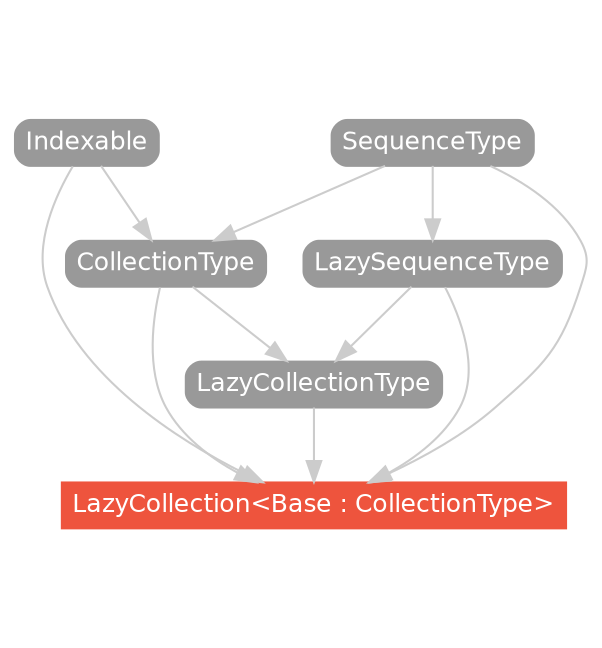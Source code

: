strict digraph "LazyCollection<Base : CollectionType> - Type Hierarchy - SwiftDoc.org" {
    pad="0.1,0.8"
    node [shape=box, style="filled,rounded", color="#999999", fillcolor="#999999", fontcolor=white, fontname=Helvetica, fontnames="Helvetica,sansserif", fontsize=12, margin="0.07,0.05", height="0.3"]
    edge [color="#cccccc"]
    "CollectionType" [URL="/protocol/CollectionType/"]
    "Indexable" [URL="/protocol/Indexable/"]
    "LazyCollection<Base : CollectionType>" [URL="/type/LazyCollection/", style="filled", fillcolor="#ee543d", color="#ee543d"]
    "LazyCollectionType" [URL="/protocol/LazyCollectionType/"]
    "LazySequenceType" [URL="/protocol/LazySequenceType/"]
    "SequenceType" [URL="/protocol/SequenceType/"]    "LazyCollectionType" -> "LazyCollection<Base : CollectionType>"
    "LazySequenceType" -> "LazyCollection<Base : CollectionType>"
    "SequenceType" -> "LazyCollection<Base : CollectionType>"
    "CollectionType" -> "LazyCollection<Base : CollectionType>"
    "Indexable" -> "LazyCollection<Base : CollectionType>"
    "CollectionType" -> "LazyCollectionType"
    "LazySequenceType" -> "LazyCollectionType"
    "Indexable" -> "CollectionType"
    "SequenceType" -> "CollectionType"
    "SequenceType" -> "LazySequenceType"
    "SequenceType" -> "LazySequenceType"
    "Indexable" -> "CollectionType"
    "SequenceType" -> "CollectionType"
    subgraph Types {
        rank = max; "LazyCollection<Base : CollectionType>";
    }
}
